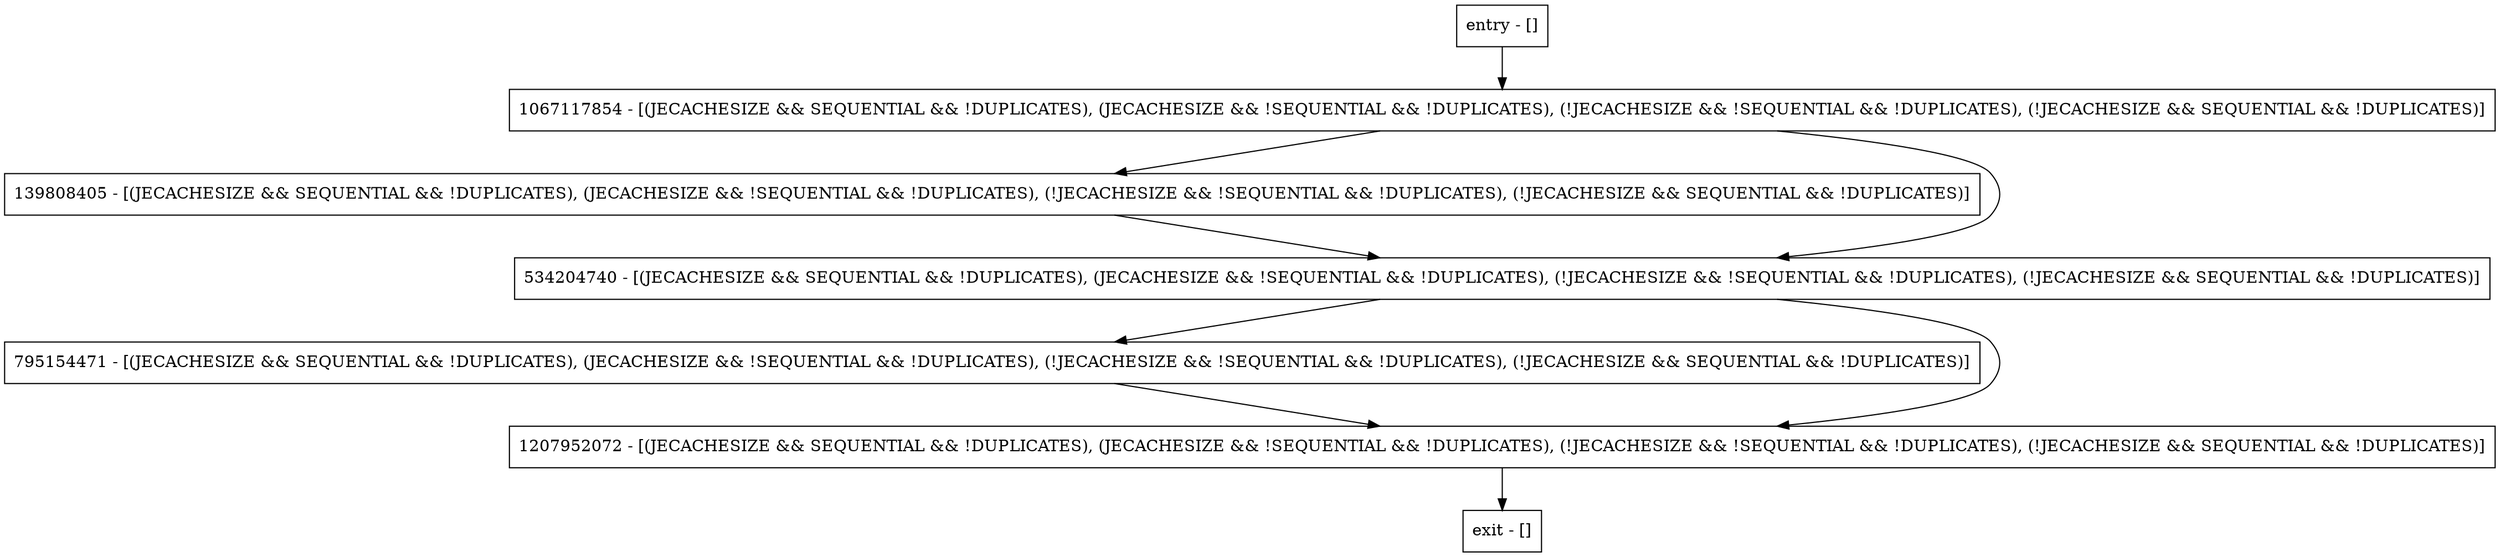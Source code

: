 digraph getFileSummary {
node [shape=record];
795154471 [label="795154471 - [(JECACHESIZE && SEQUENTIAL && !DUPLICATES), (JECACHESIZE && !SEQUENTIAL && !DUPLICATES), (!JECACHESIZE && !SEQUENTIAL && !DUPLICATES), (!JECACHESIZE && SEQUENTIAL && !DUPLICATES)]"];
entry [label="entry - []"];
exit [label="exit - []"];
1067117854 [label="1067117854 - [(JECACHESIZE && SEQUENTIAL && !DUPLICATES), (JECACHESIZE && !SEQUENTIAL && !DUPLICATES), (!JECACHESIZE && !SEQUENTIAL && !DUPLICATES), (!JECACHESIZE && SEQUENTIAL && !DUPLICATES)]"];
139808405 [label="139808405 - [(JECACHESIZE && SEQUENTIAL && !DUPLICATES), (JECACHESIZE && !SEQUENTIAL && !DUPLICATES), (!JECACHESIZE && !SEQUENTIAL && !DUPLICATES), (!JECACHESIZE && SEQUENTIAL && !DUPLICATES)]"];
534204740 [label="534204740 - [(JECACHESIZE && SEQUENTIAL && !DUPLICATES), (JECACHESIZE && !SEQUENTIAL && !DUPLICATES), (!JECACHESIZE && !SEQUENTIAL && !DUPLICATES), (!JECACHESIZE && SEQUENTIAL && !DUPLICATES)]"];
1207952072 [label="1207952072 - [(JECACHESIZE && SEQUENTIAL && !DUPLICATES), (JECACHESIZE && !SEQUENTIAL && !DUPLICATES), (!JECACHESIZE && !SEQUENTIAL && !DUPLICATES), (!JECACHESIZE && SEQUENTIAL && !DUPLICATES)]"];
entry;
exit;
795154471 -> 1207952072;
entry -> 1067117854;
1067117854 -> 139808405;
1067117854 -> 534204740;
139808405 -> 534204740;
534204740 -> 795154471;
534204740 -> 1207952072;
1207952072 -> exit;
}
